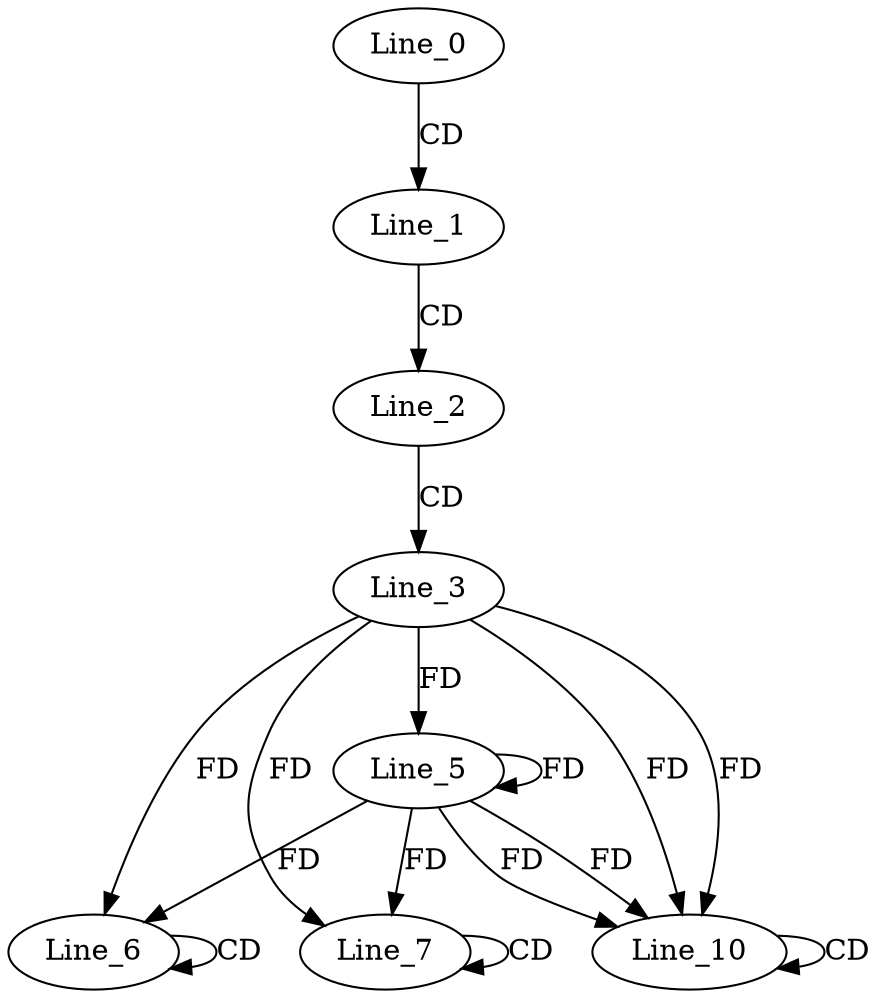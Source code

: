 digraph G {
  Line_0;
  Line_1;
  Line_2;
  Line_3;
  Line_5;
  Line_6;
  Line_6;
  Line_7;
  Line_7;
  Line_10;
  Line_10;
  Line_0 -> Line_1 [ label="CD" ];
  Line_1 -> Line_2 [ label="CD" ];
  Line_2 -> Line_3 [ label="CD" ];
  Line_3 -> Line_5 [ label="FD" ];
  Line_5 -> Line_5 [ label="FD" ];
  Line_6 -> Line_6 [ label="CD" ];
  Line_3 -> Line_6 [ label="FD" ];
  Line_5 -> Line_6 [ label="FD" ];
  Line_7 -> Line_7 [ label="CD" ];
  Line_3 -> Line_7 [ label="FD" ];
  Line_5 -> Line_7 [ label="FD" ];
  Line_3 -> Line_10 [ label="FD" ];
  Line_5 -> Line_10 [ label="FD" ];
  Line_10 -> Line_10 [ label="CD" ];
  Line_3 -> Line_10 [ label="FD" ];
  Line_5 -> Line_10 [ label="FD" ];
}
